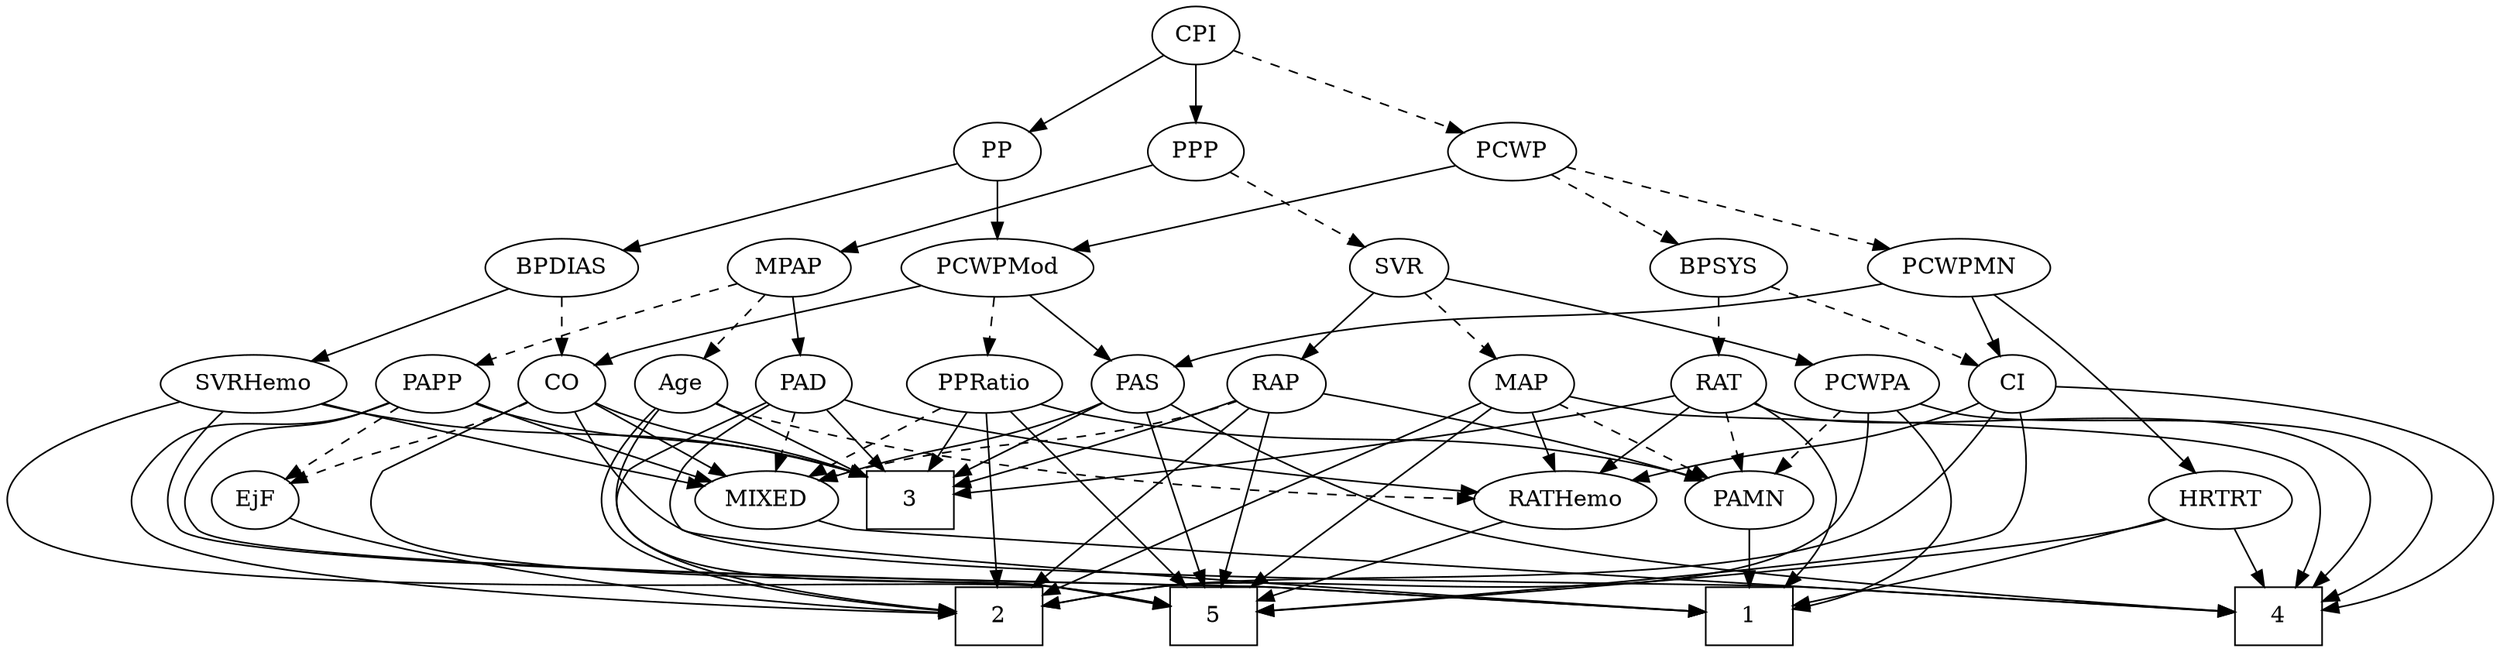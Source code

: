 strict digraph {
	graph [bb="0,0,1504.4,396"];
	node [label="\N"];
	1	[height=0.5,
		pos="1055.1,18",
		shape=box,
		width=0.75];
	2	[height=0.5,
		pos="608.13,18",
		shape=box,
		width=0.75];
	3	[height=0.5,
		pos="553.13,90",
		shape=box,
		width=0.75];
	4	[height=0.5,
		pos="1373.1,18",
		shape=box,
		width=0.75];
	5	[height=0.5,
		pos="741.13,18",
		shape=box,
		width=0.75];
	Age	[height=0.5,
		pos="427.13,162",
		width=0.75];
	Age -> 2	[pos="e,580.88,21.077 409.94,147.85 388.38,129.76 356.48,96.646 376.13,72 400.06,41.983 511.51,27.616 570.8,21.997",
		style=solid];
	Age -> 3	[pos="e,525.88,106.14 447.37,149.75 466.08,139.36 494.31,123.67 516.9,111.12",
		style=solid];
	Age -> 5	[pos="e,713.99,24.017 411.86,146.98 393.22,128.18 366.47,94.587 386.13,72 424.13,28.33 586.94,44.998 644.13,36 663.98,32.875 686.06,29.035 \
704.13,25.795",
		style=solid];
	RATHemo	[height=0.5,
		pos="951.13,90",
		width=1.3721];
	Age -> RATHemo	[pos="e,901.62,90.994 447.61,149.89 452.57,147.61 457.94,145.46 463.13,144 613.34,101.67 798.38,92.779 891.54,91.149",
		style=dashed];
	EjF	[height=0.5,
		pos="155.13,90",
		width=0.75];
	EjF -> 2	[pos="e,580.65,20.026 176.46,78.902 182.68,76.301 189.57,73.747 196.13,72 330.95,36.061 497.32,24.172 570.54,20.509",
		style=solid];
	RAP	[height=0.5,
		pos="778.13,162",
		width=0.77632];
	RAP -> 2	[pos="e,628.74,36.218 761.52,147.13 732.59,122.96 672.64,72.886 636.85,42.994",
		style=solid];
	RAP -> 3	[pos="e,580.27,99.257 753.61,153.07 744.65,150.19 734.44,146.93 725.13,144 678.6,129.37 624.86,112.88 590.01,102.23",
		style=solid];
	RAP -> 5	[pos="e,745.63,36.268 773.74,144.15 767.43,119.94 755.73,75.054 748.2,46.133",
		style=solid];
	MIXED	[height=0.5,
		pos="468.13,90",
		width=1.1193];
	RAP -> MIXED	[pos="e,497.95,102.21 754.05,152.5 745.06,149.53 734.7,146.35 725.13,144 634.02,121.62 607.97,131.45 517.13,108 513.99,107.19 510.76,106.27 \
507.54,105.29",
		style=dashed];
	PAMN	[height=0.5,
		pos="1055.1,90",
		width=1.011];
	RAP -> PAMN	[pos="e,1027.6,101.83 804.74,156.05 848.03,147.74 936.18,129.75 1009.1,108 1012.1,107.13 1015.1,106.17 1018.1,105.16",
		style=solid];
	MIXED -> 4	[pos="e,1346,20.631 497.3,77.427 503.74,75.283 510.59,73.31 517.13,72 527.33,69.955 1172.7,31.052 1335.9,21.235",
		style=solid];
	MPAP	[height=0.5,
		pos="492.13,234",
		width=0.97491];
	MPAP -> Age	[pos="e,441.07,178.01 477.7,217.46 469,208.09 457.76,195.99 448.09,185.57",
		style=dashed];
	PAD	[height=0.5,
		pos="501.13,162",
		width=0.79437];
	MPAP -> PAD	[pos="e,498.93,180.1 494.35,215.7 495.34,207.98 496.53,198.71 497.64,190.11",
		style=solid];
	PAPP	[height=0.5,
		pos="278.13,162",
		width=0.88464];
	MPAP -> PAPP	[pos="e,302.69,173.63 461.84,224.67 427.07,214.9 368.49,197.75 319.13,180 316.86,179.19 314.54,178.32 312.21,177.42",
		style=dashed];
	BPSYS	[height=0.5,
		pos="1038.1,234",
		width=1.0471];
	RAT	[height=0.5,
		pos="1038.1,162",
		width=0.75827];
	BPSYS -> RAT	[pos="e,1038.1,180.1 1038.1,215.7 1038.1,207.98 1038.1,198.71 1038.1,190.11",
		style=dashed];
	CI	[height=0.5,
		pos="1212.1,162",
		width=0.75];
	BPSYS -> CI	[pos="e,1190.9,173.33 1067.5,222.46 1095.6,212.18 1139.1,195.84 1176.1,180 1177.9,179.23 1179.8,178.41 1181.7,177.58",
		style=dashed];
	PAD -> 1	[pos="e,1027.9,20.769 479.54,150.11 457.56,138.53 425.77,120.21 419.13,108 411.48,93.947 408.29,83.774 419.13,72 429.34,60.898 882.74,\
30.311 1017.6,21.441",
		style=solid];
	PAD -> 2	[pos="e,580.81,21.387 478.57,150.79 445.28,135.69 386.8,109.06 386.13,108 377.5,94.525 376.21,84.559 386.13,72 408.72,43.379 513.57,28.517 \
570.72,22.424",
		style=solid];
	PAD -> 3	[pos="e,540.16,108.46 512.67,145.46 518.96,136.99 526.91,126.29 534.1,116.61",
		style=solid];
	PAD -> MIXED	[pos="e,476.12,107.96 493.31,144.41 489.46,136.25 484.73,126.22 480.41,117.07",
		style=dashed];
	PAD -> RATHemo	[pos="e,903.42,94.717 525.35,152.4 534.57,149.38 545.24,146.2 555.13,144 673.87,117.57 815.76,102.48 893.37,95.595",
		style=solid];
	CO	[height=0.5,
		pos="355.13,162",
		width=0.75];
	CO -> 3	[pos="e,525.81,104.46 376.2,150.35 381.04,148.1 386.21,145.85 391.13,144 442.76,124.58 460.72,128.05 516.18,108.03",
		style=solid];
	CO -> 4	[pos="e,1345.9,20.702 361.68,144.35 370.95,123.29 390.07,87.889 419.13,72 484.73,36.123 1016.5,40.25 1091.1,36 1178.8,31.008 1281.8,24.682 \
1335.8,21.331",
		style=solid];
	CO -> 5	[pos="e,714.04,24.389 333.87,150.79 329.04,148.52 323.92,146.15 319.13,144 281.68,127.24 256.78,142.2 234.13,108 225.29,94.661 223.32,\
83.798 234.13,72 265.02,38.279 598.78,41.953 644.13,36 664.06,33.383 686.14,29.584 704.2,26.241",
		style=solid];
	CO -> EjF	[pos="e,177.09,100.62 334.04,150.37 329.2,148.12 324.04,145.87 319.13,144 265.88,123.78 249.85,126.94 196.13,108 193,106.9 189.77,105.69 \
186.55,104.43",
		style=dashed];
	CO -> MIXED	[pos="e,445.35,105.11 374.3,149.13 391.41,138.52 416.79,122.8 436.84,110.38",
		style=solid];
	PAS	[height=0.5,
		pos="689.13,162",
		width=0.75];
	PAS -> 3	[pos="e,580.57,105.13 668.47,150.37 647.56,139.6 614.78,122.74 589.51,109.73",
		style=solid];
	PAS -> 4	[pos="e,1345.9,20.922 709.23,149.77 745,130.36 822.56,90.822 893.13,72 976.85,49.666 1238.3,28.843 1335.9,21.653",
		style=solid];
	PAS -> 5	[pos="e,734.77,36.346 695.19,144.43 704.06,120.22 720.66,74.894 731.29,45.871",
		style=solid];
	PAS -> MIXED	[pos="e,498.59,101.97 668.08,150.28 663.24,148.03 658.06,145.8 653.13,144 594.39,122.56 576.93,126.26 517.13,108 514.21,107.11 511.2,106.15 \
508.18,105.17",
		style=solid];
	PAMN -> 1	[pos="e,1055.1,36.104 1055.1,71.697 1055.1,63.983 1055.1,54.712 1055.1,46.112",
		style=solid];
	RATHemo -> 5	[pos="e,768.35,28.076 915.98,77.284 877.82,64.564 817.14,44.338 778.23,31.369",
		style=solid];
	CPI	[height=0.5,
		pos="728.13,378",
		width=0.75];
	PP	[height=0.5,
		pos="613.13,306",
		width=0.75];
	CPI -> PP	[pos="e,632.44,318.75 708.88,365.28 690.39,354.03 662.23,336.89 641.24,324.11",
		style=solid];
	PPP	[height=0.5,
		pos="728.13,306",
		width=0.75];
	CPI -> PPP	[pos="e,728.13,324.1 728.13,359.7 728.13,351.98 728.13,342.71 728.13,334.11",
		style=solid];
	PCWP	[height=0.5,
		pos="917.13,306",
		width=0.97491];
	CPI -> PCWP	[pos="e,889.47,317.24 751.3,368.42 783.33,356.55 841.5,335.01 879.73,320.85",
		style=dashed];
	RAT -> 1	[pos="e,1075.5,36.469 1058.7,149.89 1073.3,140.77 1091.7,126.39 1100.1,108 1106.8,93.468 1105.6,87.019 1100.1,72 1096.3,61.696 1089.6,\
52.025 1082.4,43.837",
		style=solid];
	RAT -> 3	[pos="e,580.32,93.77 1012.6,154.95 997.19,151.44 977.1,147.1 959.13,144 824.2,120.72 662.48,102.47 590.66,94.857",
		style=solid];
	RAT -> 4	[pos="e,1394,36.241 1058.6,149.88 1063.6,147.59 1068.9,145.45 1074.1,144 1148.8,123.15 1369.2,165.58 1421.1,108 1438.4,88.893 1420.1,62.496 \
1401.4,43.417",
		style=solid];
	RAT -> PAMN	[pos="e,1050.9,108.28 1042.2,144.05 1044.1,136.26 1046.4,126.82 1048.5,118.08",
		style=dashed];
	RAT -> RATHemo	[pos="e,970.58,106.65 1021.4,147.5 1009.2,137.74 992.55,124.33 978.5,113.02",
		style=solid];
	SVR	[height=0.5,
		pos="840.13,234",
		width=0.77632];
	SVR -> RAP	[pos="e,791.55,178.16 826.67,217.81 818.39,208.45 807.6,196.28 798.31,185.79",
		style=solid];
	PCWPA	[height=0.5,
		pos="1125.1,162",
		width=1.1555];
	SVR -> PCWPA	[pos="e,1093.7,174.01 866.66,227.88 910.27,219.27 999.7,200.78 1074.1,180 1077.3,179.11 1080.6,178.14 1083.9,177.13",
		style=solid];
	MAP	[height=0.5,
		pos="919.13,162",
		width=0.84854];
	SVR -> MAP	[pos="e,902.89,177.38 856.11,218.83 867.39,208.84 882.68,195.29 895.38,184.04",
		style=dashed];
	PCWPMod	[height=0.5,
		pos="613.13,234",
		width=1.4443];
	PCWPMod -> CO	[pos="e,375.76,173.64 570.99,223.44 511.44,209.84 408,185.93 391.13,180 389.22,179.33 387.28,178.59 385.33,177.81",
		style=solid];
	PCWPMod -> PAS	[pos="e,673.91,177.02 630.75,216.76 641.37,206.99 655,194.43 666.42,183.91",
		style=solid];
	PPRatio	[height=0.5,
		pos="604.13,162",
		width=1.1013];
	PCWPMod -> PPRatio	[pos="e,606.33,180.1 610.9,215.7 609.91,207.98 608.72,198.71 607.61,190.11",
		style=dashed];
	PCWPA -> 1	[pos="e,1082.2,22.88 1143,145.72 1161.9,127.6 1187,96.73 1171.1,72 1153.8,45.077 1119.1,31.66 1092.1,25.081",
		style=solid];
	PCWPA -> 2	[pos="e,635.21,24.365 1125.7,143.89 1125.3,123.37 1121.2,89.552 1100.1,72 1032.4,15.628 792.5,47.618 705.13,36 685.2,33.35 663.12,29.549 \
645.06,26.212",
		style=solid];
	PCWPA -> 4	[pos="e,1400.2,27.564 1155.9,149.68 1162.5,147.55 1169.5,145.51 1176.1,144 1237.9,129.91 1417.2,155.57 1459.1,108 1469.7,95.994 1466.9,\
85.97 1459.1,72 1448.5,52.962 1427.9,39.915 1409.5,31.53",
		style=solid];
	PCWPA -> PAMN	[pos="e,1070.5,106.34 1109.2,145.12 1099.9,135.77 1087.9,123.79 1077.6,113.49",
		style=dashed];
	PCWPMN	[height=0.5,
		pos="1178.1,234",
		width=1.3902];
	PCWPMN -> PAS	[pos="e,712.14,171.68 1135.2,224.44 1119.5,221.5 1101.5,218.35 1085.1,216 932.96,194.16 891.47,212.06 741.13,180 734.79,178.65 728.13,\
176.81 721.78,174.84",
		style=solid];
	PCWPMN -> CI	[pos="e,1204.2,179.31 1186.4,216.05 1190.4,207.77 1195.3,197.62 1199.8,188.42",
		style=solid];
	HRTRT	[height=0.5,
		pos="1339.1,90",
		width=1.1013];
	PCWPMN -> HRTRT	[pos="e,1324.2,106.73 1199.8,217.67 1213.9,207.44 1232.5,193.43 1248.1,180 1272.7,158.8 1299.1,132.6 1317.1,114.13",
		style=solid];
	SVRHemo	[height=0.5,
		pos="178.13,162",
		width=1.3902];
	SVRHemo -> 1	[pos="e,1027.9,20.731 148.92,147.18 133.77,138.31 116.68,125.2 108.13,108 101,93.673 97.121,83.614 108.13,72 133.73,44.983 739.97,38.136 \
777.13,36 863.34,31.044 964.56,24.729 1017.9,21.364",
		style=solid];
	SVRHemo -> 3	[pos="e,525.96,104.91 214.42,149.6 221.88,147.53 229.72,145.53 237.13,144 356.87,119.2 394.78,142 516.29,107.71",
		style=solid];
	SVRHemo -> 5	[pos="e,714.07,24.615 133.27,153.84 70.627,142.08 -31.016,115.54 10.126,72 58.583,20.713 574.04,44.104 644.13,36 664.1,33.691 686.18,29.917 \
704.23,26.511",
		style=solid];
	SVRHemo -> MIXED	[pos="e,432.36,98.566 215.49,149.9 222.66,147.86 230.11,145.81 237.13,144 301.15,127.45 375.82,110.79 422.54,100.68",
		style=solid];
	BPDIAS	[height=0.5,
		pos="355.13,234",
		width=1.1735];
	BPDIAS -> CO	[pos="e,355.13,180.1 355.13,215.7 355.13,207.98 355.13,198.71 355.13,190.11",
		style=dashed];
	BPDIAS -> SVRHemo	[pos="e,210.4,175.76 325.1,221.13 296.23,209.71 252.33,192.35 220.02,179.57",
		style=solid];
	MAP -> 2	[pos="e,635.28,31.4 895.75,150.33 842,125.79 709.31,65.199 644.68,35.689",
		style=solid];
	MAP -> 4	[pos="e,1383.3,36.068 947.04,154.49 963.08,150.95 983.65,146.75 1002.1,144 1044.7,137.67 1359.1,139.84 1388.1,108 1403.5,91.178 1396.6,\
64.798 1387.7,45.119",
		style=solid];
	MAP -> 5	[pos="e,762.71,36.218 901.73,147.13 871.32,122.86 808.14,72.463 770.73,42.617",
		style=solid];
	MAP -> PAMN	[pos="e,1030.7,103.58 941.28,149.6 963.04,138.4 996.52,121.17 1021.5,108.28",
		style=dashed];
	MAP -> RATHemo	[pos="e,943.37,107.96 926.71,144.41 930.44,136.25 935.03,126.22 939.21,117.07",
		style=solid];
	PP -> PCWPMod	[pos="e,613.13,252.1 613.13,287.7 613.13,279.98 613.13,270.71 613.13,262.11",
		style=solid];
	PP -> BPDIAS	[pos="e,389.95,244.45 588.39,298.29 544.93,286.5 454.33,261.91 399.71,247.1",
		style=solid];
	PPP -> MPAP	[pos="e,521.88,243.82 703.76,297.77 662.99,285.68 580.62,261.25 531.53,246.69",
		style=solid];
	PPP -> SVR	[pos="e,820.66,247.17 747.13,293.13 764.96,281.98 791.85,265.17 812.14,252.49",
		style=dashed];
	PPRatio -> 2	[pos="e,607.64,36.189 604.61,143.87 605.29,119.67 606.54,75.211 607.35,46.393",
		style=solid];
	PPRatio -> 3	[pos="e,565.6,108.12 592.3,144.76 586.17,136.35 578.55,125.89 571.66,116.44",
		style=solid];
	PPRatio -> 5	[pos="e,724.6,36.133 619.31,145.26 643.1,120.6 689.35,72.671 717.51,43.48",
		style=solid];
	PPRatio -> MIXED	[pos="e,493.71,104.17 578.86,148 557.43,136.97 526.48,121.04 502.75,108.82",
		style=dashed];
	PPRatio -> PAMN	[pos="e,1028.2,102.23 633.34,149.62 639.78,147.46 646.62,145.44 653.13,144 808.41,109.7 854.19,143.85 1009.1,108 1012.3,107.27 1015.5,\
106.38 1018.7,105.4",
		style=solid];
	PCWP -> BPSYS	[pos="e,1014.9,248.41 939.6,292 958.3,281.18 985.13,265.66 1006.1,253.54",
		style=dashed];
	PCWP -> PCWPMod	[pos="e,655.22,244.69 885.74,297.77 833.54,285.75 728.37,261.54 665.01,246.95",
		style=solid];
	PCWP -> PCWPMN	[pos="e,1139,245.5 947.58,296.83 992.17,284.87 1075.7,262.47 1129.1,248.16",
		style=dashed];
	CI -> 2	[pos="e,635.21,24.403 1201.9,145.11 1187.4,124.21 1158.8,88.233 1124.1,72 1039.5,32.331 797.8,48.078 705.13,36 685.19,33.402 663.11,29.604 \
645.05,26.257",
		style=solid];
	CI -> 4	[pos="e,1400.4,22.02 1239,160.2 1303.6,157.64 1464.4,147.38 1497.1,108 1507.4,95.695 1505.9,85.353 1497.1,72 1478,42.986 1439.3,29.799 \
1410.2,23.84",
		style=solid];
	CI -> 5	[pos="e,768.34,21.101 1217.4,144.15 1222.4,124.22 1227,91.304 1209.1,72 1194.5,56.179 886.83,30.491 778.48,21.901",
		style=solid];
	CI -> RATHemo	[pos="e,988.16,102.08 1191.5,150.29 1186.6,147.99 1181.2,145.73 1176.1,144 1104.6,119.73 1083.3,126.46 1010.1,108 1006.1,106.99 1002,105.89 \
997.81,104.76",
		style=solid];
	PAPP -> 1	[pos="e,1027.9,20.723 253.56,150.36 248.18,148.16 242.49,145.93 237.13,144 185.52,125.48 151.75,152.07 119.13,108 109.61,95.141 108.13,\
83.619 119.13,72 144.3,45.415 740.58,38.117 777.13,36 863.34,31.006 964.56,24.706 1017.9,21.353",
		style=solid];
	PAPP -> 2	[pos="e,581.01,19.673 253.65,150.11 248.26,147.92 242.55,145.76 237.13,144 171.5,122.72 128.88,162.15 86.126,108 76.211,95.443 75.399,\
83.871 86.126,72 118.55,36.112 456.5,23.292 570.68,19.965",
		style=solid];
	PAPP -> 3	[pos="e,525.91,104.75 302.1,150.06 307.61,147.83 313.51,145.65 319.13,144 401.91,119.62 429.99,134.21 516.24,107.81",
		style=solid];
	PAPP -> EjF	[pos="e,174.99,102.3 256.42,148.65 236.26,137.18 206.12,120.02 183.95,107.4",
		style=dashed];
	PAPP -> MIXED	[pos="e,436.85,101.6 302.76,150.55 308.13,148.33 313.8,146.05 319.13,144 355.38,130.04 397.08,115.32 427.13,104.95",
		style=solid];
	HRTRT -> 1	[pos="e,1082.2,24.52 1307.8,78.693 1300.4,76.378 1292.5,74.013 1285.1,72 1217.6,53.63 1137.9,36.193 1092.2,26.613",
		style=solid];
	HRTRT -> 4	[pos="e,1364.7,36.275 1347.4,72.055 1351.2,64.091 1355.9,54.411 1360.3,45.51",
		style=solid];
	HRTRT -> 5	[pos="e,768.13,20.884 1308.9,78.258 1301.2,75.876 1292.9,73.59 1285.1,72 1187.6,52.122 884.57,29.23 778.36,21.614",
		style=solid];
}
